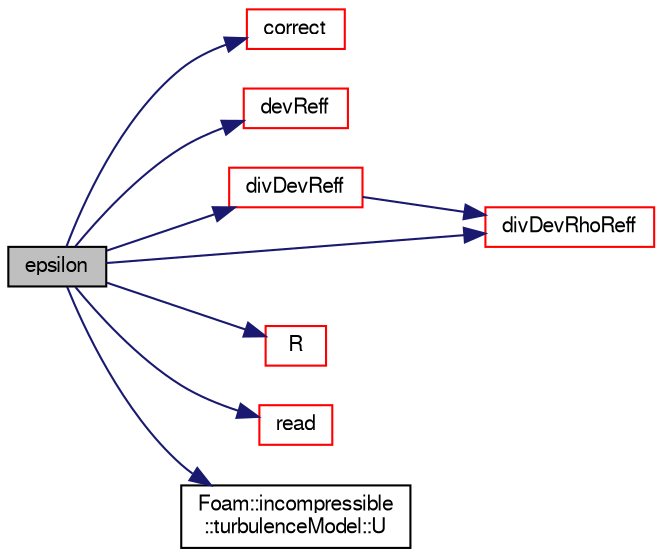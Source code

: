 digraph "epsilon"
{
  bgcolor="transparent";
  edge [fontname="FreeSans",fontsize="10",labelfontname="FreeSans",labelfontsize="10"];
  node [fontname="FreeSans",fontsize="10",shape=record];
  rankdir="LR";
  Node1057 [label="epsilon",height=0.2,width=0.4,color="black", fillcolor="grey75", style="filled", fontcolor="black"];
  Node1057 -> Node1058 [color="midnightblue",fontsize="10",style="solid",fontname="FreeSans"];
  Node1058 [label="correct",height=0.2,width=0.4,color="red",URL="$a31018.html#a3ae44b28050c3aa494c1d8e18cf618c1",tooltip="Solve the turbulence equations and correct the turbulence viscosity. "];
  Node1057 -> Node1451 [color="midnightblue",fontsize="10",style="solid",fontname="FreeSans"];
  Node1451 [label="devReff",height=0.2,width=0.4,color="red",URL="$a31018.html#a5449021fbe915095746a83606a000df4",tooltip="Return the effective stress tensor including the laminar stress. "];
  Node1057 -> Node1494 [color="midnightblue",fontsize="10",style="solid",fontname="FreeSans"];
  Node1494 [label="divDevReff",height=0.2,width=0.4,color="red",URL="$a31018.html#a028ac2eaccc9a479009b15cc6e21a89e",tooltip="Return the source term for the momentum equation. "];
  Node1494 -> Node1495 [color="midnightblue",fontsize="10",style="solid",fontname="FreeSans"];
  Node1495 [label="divDevRhoReff",height=0.2,width=0.4,color="red",URL="$a31018.html#a1d0345d58cf17e030967c2b77a4477d6",tooltip="Return the source term for the momentum equation. "];
  Node1057 -> Node1495 [color="midnightblue",fontsize="10",style="solid",fontname="FreeSans"];
  Node1057 -> Node1497 [color="midnightblue",fontsize="10",style="solid",fontname="FreeSans"];
  Node1497 [label="R",height=0.2,width=0.4,color="red",URL="$a31018.html#a89520ba1b936e6ffed0baac06d42349b",tooltip="Return the Reynolds stress tensor. "];
  Node1057 -> Node1498 [color="midnightblue",fontsize="10",style="solid",fontname="FreeSans"];
  Node1498 [label="read",height=0.2,width=0.4,color="red",URL="$a31018.html#af816873151ddb0126e98bb2f914d8ed5",tooltip="Read RASProperties dictionary. "];
  Node1057 -> Node1500 [color="midnightblue",fontsize="10",style="solid",fontname="FreeSans"];
  Node1500 [label="Foam::incompressible\l::turbulenceModel::U",height=0.2,width=0.4,color="black",URL="$a31102.html#a536d168d7b335fe81f506f232b5b4872",tooltip="Access function to velocity field. "];
}
